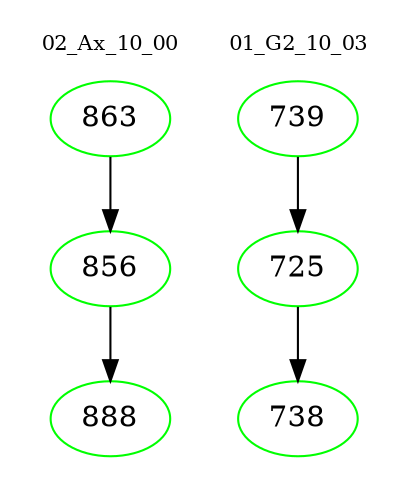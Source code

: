 digraph{
subgraph cluster_0 {
color = white
label = "02_Ax_10_00";
fontsize=10;
T0_863 [label="863", color="green"]
T0_863 -> T0_856 [color="black"]
T0_856 [label="856", color="green"]
T0_856 -> T0_888 [color="black"]
T0_888 [label="888", color="green"]
}
subgraph cluster_1 {
color = white
label = "01_G2_10_03";
fontsize=10;
T1_739 [label="739", color="green"]
T1_739 -> T1_725 [color="black"]
T1_725 [label="725", color="green"]
T1_725 -> T1_738 [color="black"]
T1_738 [label="738", color="green"]
}
}
